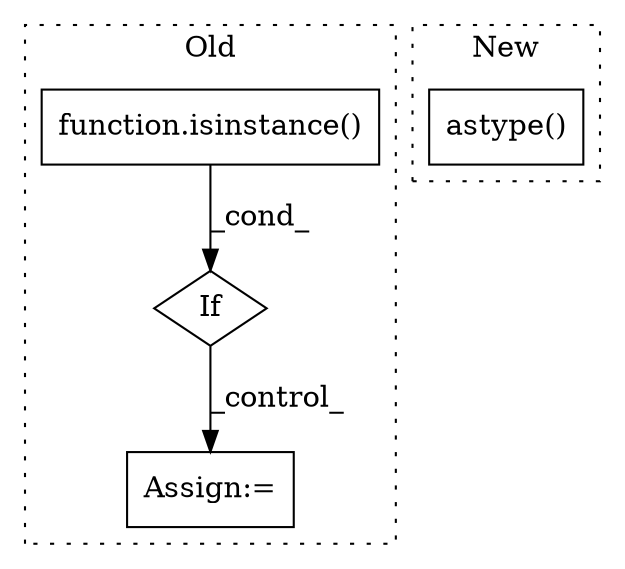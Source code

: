 digraph G {
subgraph cluster0 {
1 [label="function.isinstance()" a="75" s="5576,5625" l="11,1" shape="box"];
3 [label="If" a="96" s="5573" l="3" shape="diamond"];
4 [label="Assign:=" a="68" s="5659" l="3" shape="box"];
label = "Old";
style="dotted";
}
subgraph cluster1 {
2 [label="astype()" a="75" s="6548,6584" l="28,1" shape="box"];
label = "New";
style="dotted";
}
1 -> 3 [label="_cond_"];
3 -> 4 [label="_control_"];
}